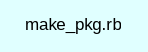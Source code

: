 digraph TopLevel {
    compound = true
    bgcolor = lightcyan1
    fontname = Arial
    fontsize = 8
    label = "make_pkg.rb"
    node [
        fontname = Arial,
        fontsize = 8,
        color = black
    ]

}

